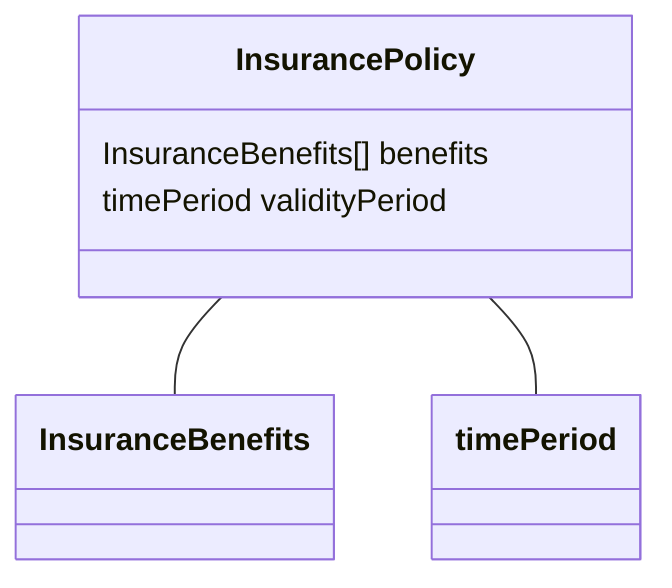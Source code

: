 classDiagram
  InsurancePolicy -- InsuranceBenefits
InsurancePolicy -- timePeriod


class InsurancePolicy {

  InsuranceBenefits[] benefits
  timePeriod validityPeriod

}